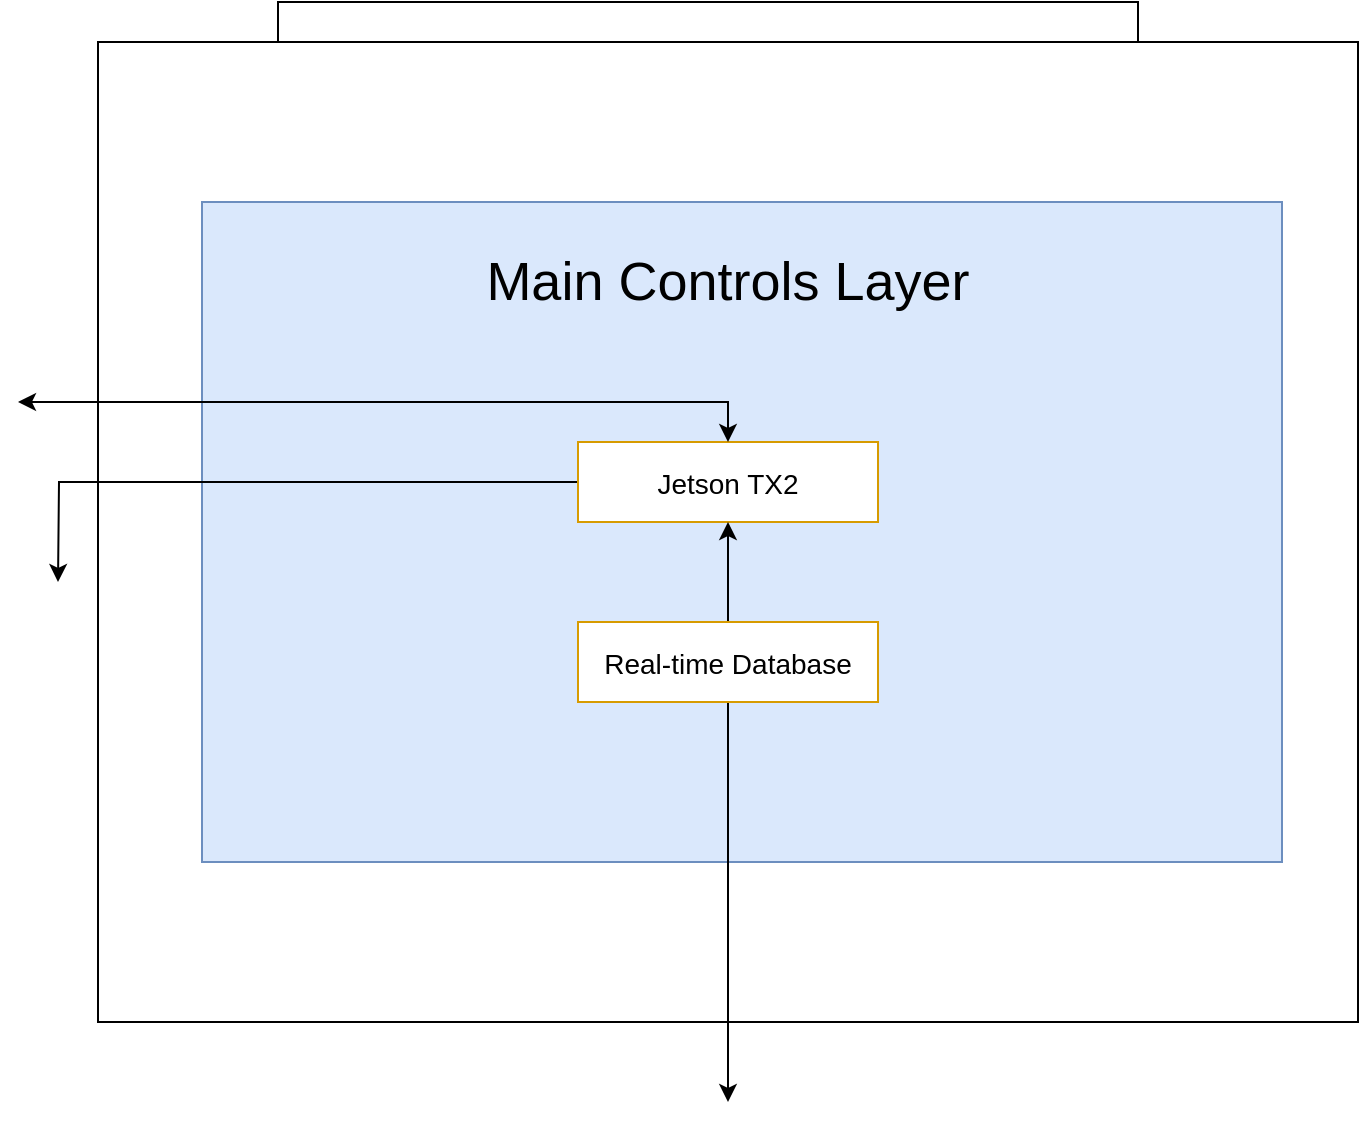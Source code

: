 <mxfile version="15.8.7" type="github">
  <diagram id="Akp8eNHM2OkOwHr7eFY1" name="Page-1">
    <mxGraphModel dx="1080" dy="431" grid="1" gridSize="10" guides="1" tooltips="1" connect="1" arrows="1" fold="1" page="1" pageScale="1" pageWidth="850" pageHeight="1100" math="0" shadow="0">
      <root>
        <mxCell id="0" />
        <mxCell id="1" parent="0" />
        <mxCell id="CmASlko4hD8vyDKPypQ0-1" value="" style="whiteSpace=wrap;html=1;aspect=fixed;" parent="1" vertex="1">
          <mxGeometry x="200" y="90" width="430" height="430" as="geometry" />
        </mxCell>
        <mxCell id="CmASlko4hD8vyDKPypQ0-5" style="edgeStyle=orthogonalEdgeStyle;rounded=0;orthogonalLoop=1;jettySize=auto;html=1;exitX=0.5;exitY=0;exitDx=0;exitDy=0;entryX=0.5;entryY=1;entryDx=0;entryDy=0;" parent="1" source="CmASlko4hD8vyDKPypQ0-2" target="CmASlko4hD8vyDKPypQ0-3" edge="1">
          <mxGeometry relative="1" as="geometry" />
        </mxCell>
        <mxCell id="CmASlko4hD8vyDKPypQ0-2" value="" style="rounded=0;whiteSpace=wrap;html=1;" parent="1" vertex="1">
          <mxGeometry x="332.5" y="245" width="165" height="120" as="geometry" />
        </mxCell>
        <mxCell id="CmASlko4hD8vyDKPypQ0-6" style="edgeStyle=orthogonalEdgeStyle;rounded=0;orthogonalLoop=1;jettySize=auto;html=1;exitX=0.5;exitY=1;exitDx=0;exitDy=0;entryX=0.5;entryY=0;entryDx=0;entryDy=0;" parent="1" source="CmASlko4hD8vyDKPypQ0-3" target="CmASlko4hD8vyDKPypQ0-2" edge="1">
          <mxGeometry relative="1" as="geometry" />
        </mxCell>
        <mxCell id="CmASlko4hD8vyDKPypQ0-3" value="" style="rounded=0;whiteSpace=wrap;html=1;" parent="1" vertex="1">
          <mxGeometry x="355" y="140" width="120" height="60" as="geometry" />
        </mxCell>
        <mxCell id="CmASlko4hD8vyDKPypQ0-7" style="edgeStyle=orthogonalEdgeStyle;rounded=0;orthogonalLoop=1;jettySize=auto;html=1;exitX=0.5;exitY=0;exitDx=0;exitDy=0;entryX=0.5;entryY=1;entryDx=0;entryDy=0;" parent="1" source="CmASlko4hD8vyDKPypQ0-4" target="CmASlko4hD8vyDKPypQ0-2" edge="1">
          <mxGeometry relative="1" as="geometry" />
        </mxCell>
        <mxCell id="CmASlko4hD8vyDKPypQ0-4" value="" style="rounded=0;whiteSpace=wrap;html=1;" parent="1" vertex="1">
          <mxGeometry x="355" y="420" width="120" height="60" as="geometry" />
        </mxCell>
        <mxCell id="CmASlko4hD8vyDKPypQ0-8" value="Real-time Database" style="text;html=1;strokeColor=none;fillColor=none;align=center;verticalAlign=middle;whiteSpace=wrap;rounded=0;" parent="1" vertex="1">
          <mxGeometry x="385" y="435" width="60" height="30" as="geometry" />
        </mxCell>
        <mxCell id="CmASlko4hD8vyDKPypQ0-9" value="Microcontroller" style="text;html=1;strokeColor=none;fillColor=none;align=center;verticalAlign=middle;whiteSpace=wrap;rounded=0;" parent="1" vertex="1">
          <mxGeometry x="385" y="155" width="60" height="30" as="geometry" />
        </mxCell>
        <mxCell id="CmASlko4hD8vyDKPypQ0-10" value="Controls Software (Jetson TX2)" style="text;html=1;strokeColor=none;fillColor=none;align=center;verticalAlign=middle;whiteSpace=wrap;rounded=0;" parent="1" vertex="1">
          <mxGeometry x="347.5" y="290" width="135" height="30" as="geometry" />
        </mxCell>
        <mxCell id="SpZUOdd3eprjqEjjf9sn-1" value="" style="rounded=0;whiteSpace=wrap;html=1;fontSize=14;" vertex="1" parent="1">
          <mxGeometry x="110" y="110" width="630" height="490" as="geometry" />
        </mxCell>
        <mxCell id="SpZUOdd3eprjqEjjf9sn-2" value="" style="rounded=0;whiteSpace=wrap;html=1;fillColor=#dae8fc;strokeColor=#6c8ebf;" vertex="1" parent="1">
          <mxGeometry x="162" y="190" width="540" height="330" as="geometry" />
        </mxCell>
        <mxCell id="SpZUOdd3eprjqEjjf9sn-3" value="Main Controls Layer" style="text;html=1;strokeColor=none;fillColor=none;align=center;verticalAlign=middle;whiteSpace=wrap;rounded=0;fontSize=27;" vertex="1" parent="1">
          <mxGeometry x="275" y="200" width="300" height="60" as="geometry" />
        </mxCell>
        <mxCell id="SpZUOdd3eprjqEjjf9sn-6" style="edgeStyle=orthogonalEdgeStyle;rounded=0;orthogonalLoop=1;jettySize=auto;html=1;" edge="1" parent="1" source="SpZUOdd3eprjqEjjf9sn-7">
          <mxGeometry relative="1" as="geometry">
            <mxPoint x="90" y="380" as="targetPoint" />
          </mxGeometry>
        </mxCell>
        <mxCell id="SpZUOdd3eprjqEjjf9sn-7" value="&lt;span style=&quot;font-size: 14px&quot;&gt;Jetson TX2&lt;br&gt;&lt;/span&gt;" style="rounded=0;whiteSpace=wrap;html=1;fontSize=18;fillColor=#FFFFFF;strokeColor=#d79b00;" vertex="1" parent="1">
          <mxGeometry x="350" y="310" width="150" height="40" as="geometry" />
        </mxCell>
        <mxCell id="SpZUOdd3eprjqEjjf9sn-8" value="" style="endArrow=classic;startArrow=classic;html=1;rounded=0;endSize=6;jumpSize=10;exitX=0.5;exitY=0;exitDx=0;exitDy=0;" edge="1" parent="1" source="SpZUOdd3eprjqEjjf9sn-7">
          <mxGeometry width="50" height="50" relative="1" as="geometry">
            <mxPoint x="410" y="450" as="sourcePoint" />
            <mxPoint x="70" y="290" as="targetPoint" />
            <Array as="points">
              <mxPoint x="425" y="290" />
            </Array>
          </mxGeometry>
        </mxCell>
        <mxCell id="SpZUOdd3eprjqEjjf9sn-9" value="" style="edgeStyle=orthogonalEdgeStyle;rounded=0;orthogonalLoop=1;jettySize=auto;html=1;" edge="1" parent="1" source="SpZUOdd3eprjqEjjf9sn-10" target="SpZUOdd3eprjqEjjf9sn-7">
          <mxGeometry relative="1" as="geometry" />
        </mxCell>
        <mxCell id="SpZUOdd3eprjqEjjf9sn-11" style="edgeStyle=orthogonalEdgeStyle;rounded=0;orthogonalLoop=1;jettySize=auto;html=1;exitX=0.5;exitY=1;exitDx=0;exitDy=0;" edge="1" parent="1" source="SpZUOdd3eprjqEjjf9sn-10">
          <mxGeometry relative="1" as="geometry">
            <mxPoint x="425" y="640" as="targetPoint" />
          </mxGeometry>
        </mxCell>
        <mxCell id="SpZUOdd3eprjqEjjf9sn-10" value="&lt;span style=&quot;font-size: 14px&quot;&gt;Real-time Database&lt;br&gt;&lt;/span&gt;" style="rounded=0;whiteSpace=wrap;html=1;fontSize=18;fillColor=#FFFFFF;strokeColor=#d79b00;" vertex="1" parent="1">
          <mxGeometry x="350" y="400" width="150" height="40" as="geometry" />
        </mxCell>
      </root>
    </mxGraphModel>
  </diagram>
</mxfile>
